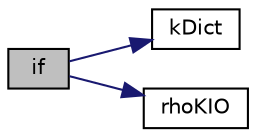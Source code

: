 digraph "if"
{
  bgcolor="transparent";
  edge [fontname="Helvetica",fontsize="10",labelfontname="Helvetica",labelfontsize="10"];
  node [fontname="Helvetica",fontsize="10",shape=record];
  rankdir="LR";
  Node1 [label="if",height=0.2,width=0.4,color="black", fillcolor="grey75", style="filled", fontcolor="black"];
  Node1 -> Node2 [color="midnightblue",fontsize="10",style="solid",fontname="Helvetica"];
  Node2 [label="kDict",height=0.2,width=0.4,color="black",URL="$a03877.html#a9500fe28a58614561f6690ad95cf4f1e"];
  Node1 -> Node3 [color="midnightblue",fontsize="10",style="solid",fontname="Helvetica"];
  Node3 [label="rhoKIO",height=0.2,width=0.4,color="black",URL="$a03877.html#a74ce8a1a8eee025fffdc49b1aabbec74"];
}
